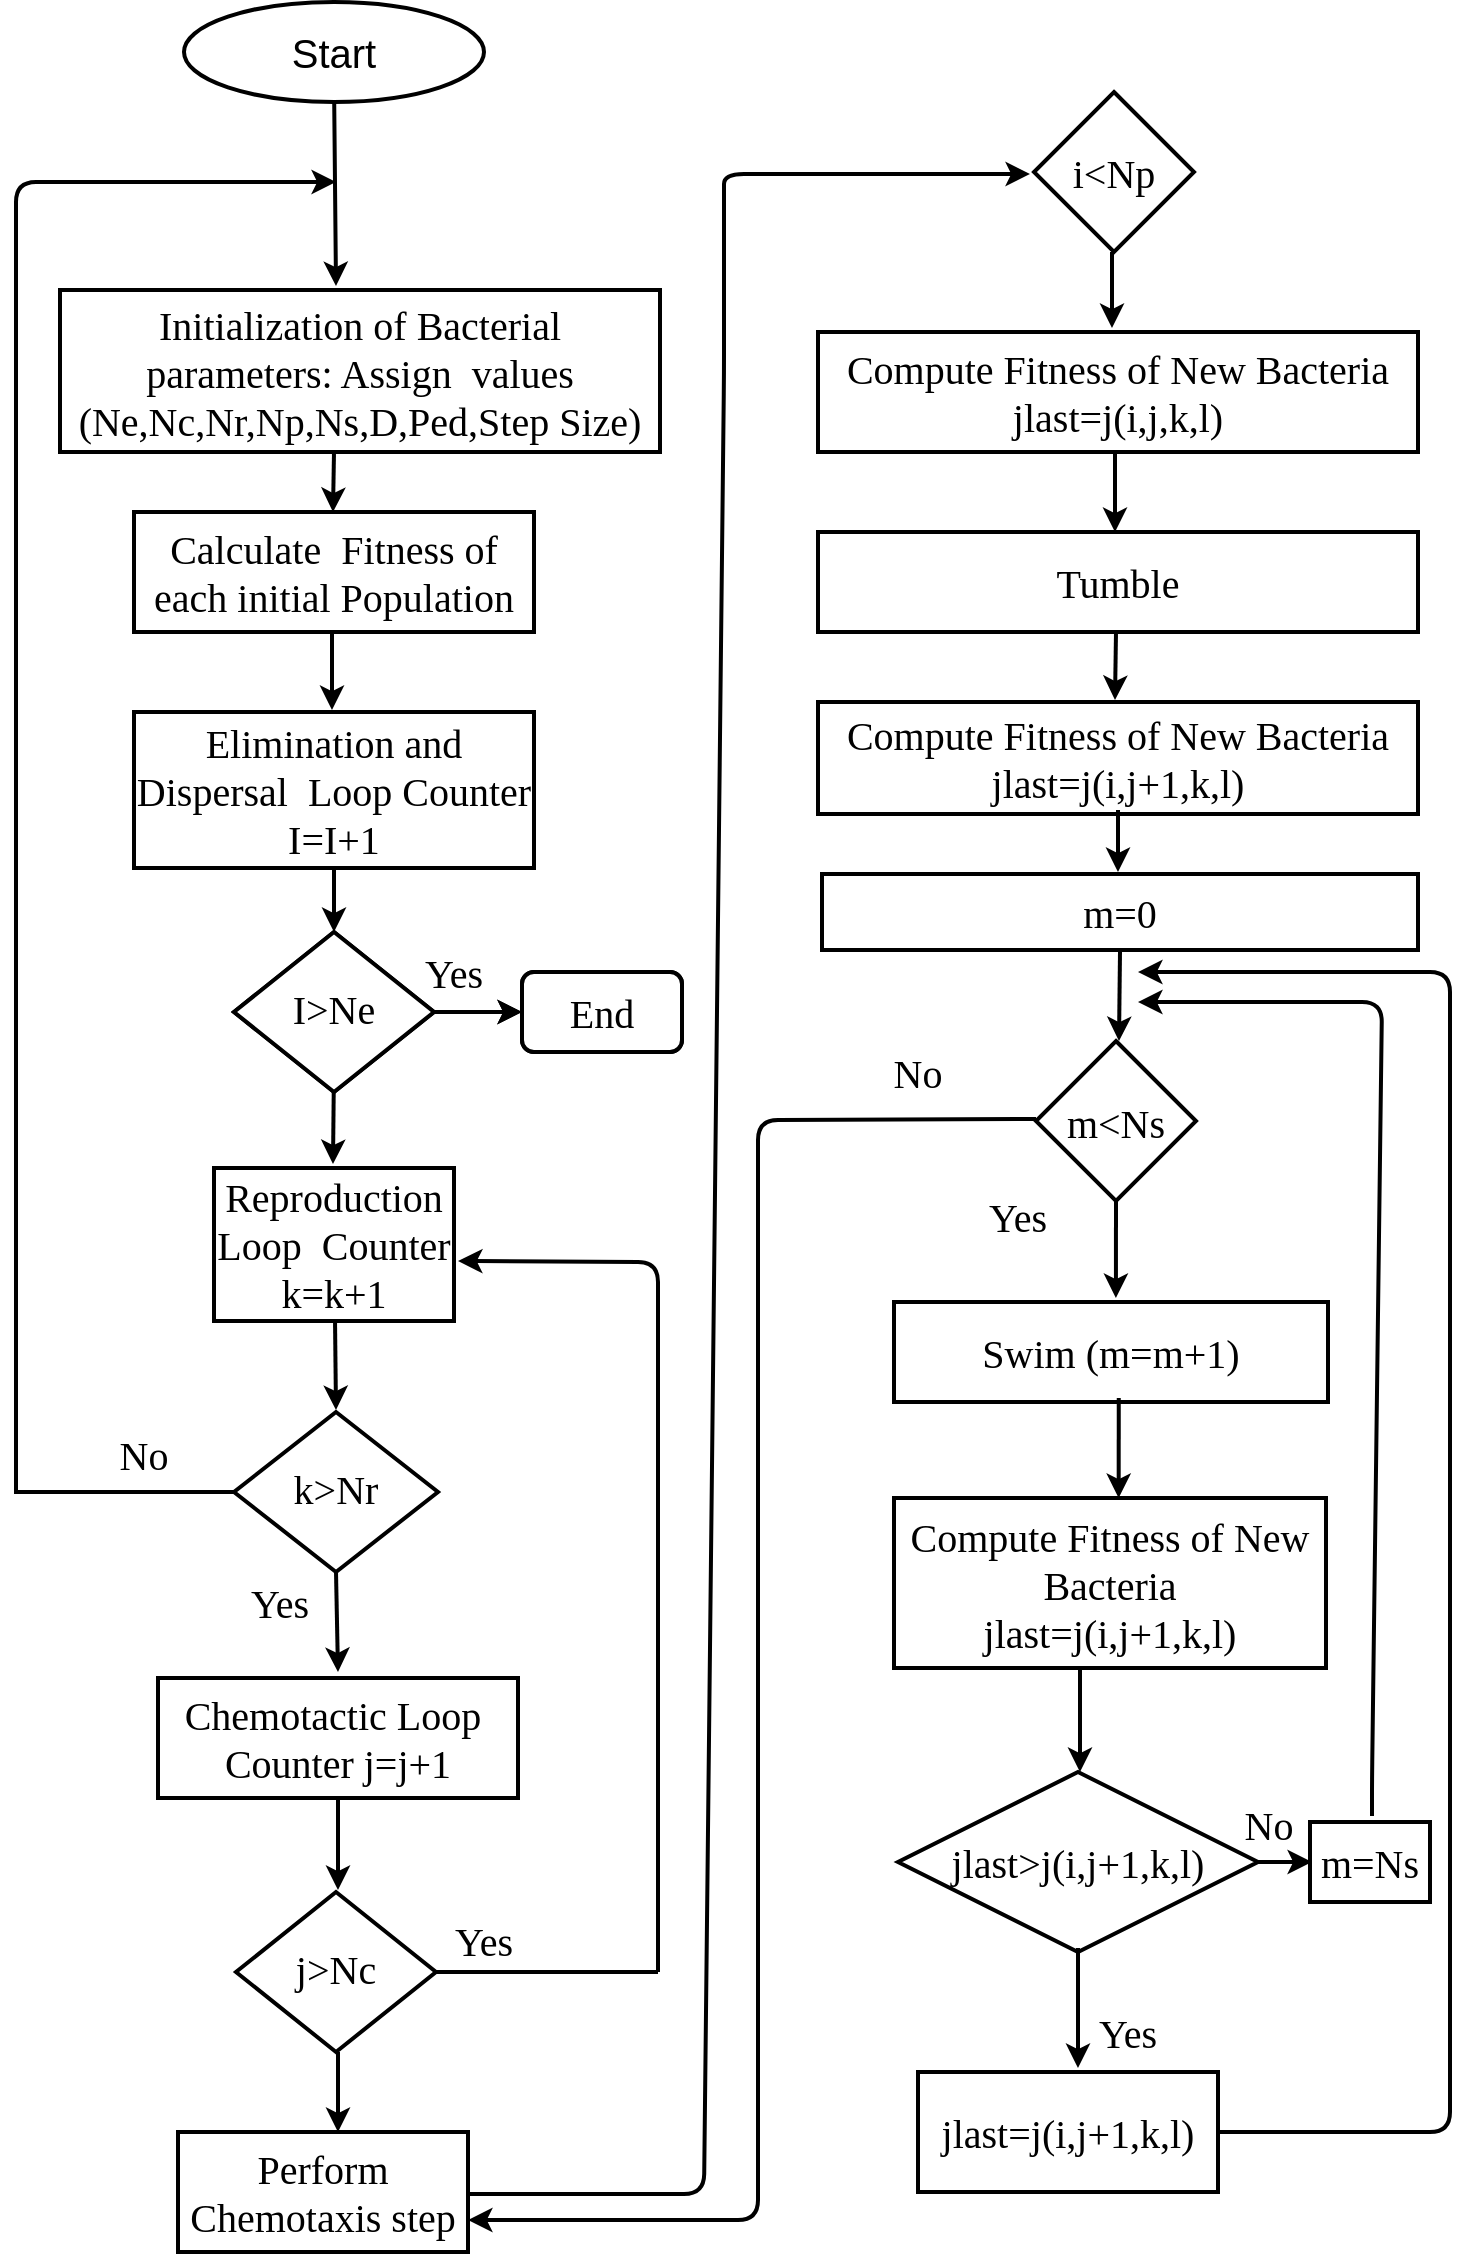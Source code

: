 <mxfile version="13.9.2" type="github">
  <diagram id="C5RBs43oDa-KdzZeNtuy" name="Page-1">
    <mxGraphModel dx="1157" dy="524" grid="1" gridSize="10" guides="1" tooltips="1" connect="1" arrows="1" fold="1" page="1" pageScale="1" pageWidth="827" pageHeight="1169" math="0" shadow="0">
      <root>
        <mxCell id="WIyWlLk6GJQsqaUBKTNV-0" />
        <mxCell id="WIyWlLk6GJQsqaUBKTNV-1" parent="WIyWlLk6GJQsqaUBKTNV-0" />
        <mxCell id="tfYyAaMDnJZws7YWlqId-103" value="" style="endArrow=classic;html=1;strokeWidth=2;fontSize=20;fontStyle=0;fontFamily=Times New Roman;" parent="WIyWlLk6GJQsqaUBKTNV-1" edge="1">
          <mxGeometry x="50" y="72" width="50" height="50" as="geometry">
            <mxPoint x="665" y="957" as="sourcePoint" />
            <mxPoint x="699" y="957" as="targetPoint" />
            <Array as="points" />
          </mxGeometry>
        </mxCell>
        <mxCell id="tfYyAaMDnJZws7YWlqId-75" value="" style="endArrow=classic;html=1;strokeWidth=2;fontSize=20;fontStyle=0;fontFamily=Times New Roman;" parent="WIyWlLk6GJQsqaUBKTNV-1" edge="1">
          <mxGeometry x="50" y="72" width="50" height="50" as="geometry">
            <mxPoint x="583" y="845" as="sourcePoint" />
            <mxPoint x="583" y="912" as="targetPoint" />
          </mxGeometry>
        </mxCell>
        <mxCell id="tfYyAaMDnJZws7YWlqId-16" value="" style="endArrow=classic;html=1;strokeWidth=2;exitX=0.5;exitY=1;exitDx=0;exitDy=0;fontSize=20;fontStyle=0;fontFamily=Times New Roman;" parent="WIyWlLk6GJQsqaUBKTNV-1" source="tfYyAaMDnJZws7YWlqId-15" edge="1">
          <mxGeometry x="50" y="72" width="50" height="50" as="geometry">
            <mxPoint x="207" y="812" as="sourcePoint" />
            <mxPoint x="212" y="862" as="targetPoint" />
          </mxGeometry>
        </mxCell>
        <mxCell id="tfYyAaMDnJZws7YWlqId-42" value="" style="endArrow=classic;html=1;entryX=1;entryY=0.5;entryDx=0;entryDy=0;strokeWidth=2;fontSize=20;fontStyle=0;fontFamily=Times New Roman;" parent="WIyWlLk6GJQsqaUBKTNV-1" edge="1">
          <mxGeometry x="50" y="72" width="50" height="50" as="geometry">
            <mxPoint x="372" y="1012" as="sourcePoint" />
            <mxPoint x="272" y="656.5" as="targetPoint" />
            <Array as="points">
              <mxPoint x="372" y="657" />
            </Array>
          </mxGeometry>
        </mxCell>
        <mxCell id="tfYyAaMDnJZws7YWlqId-50" value="&lt;span style=&quot;font-size: 20px;&quot;&gt;&lt;font style=&quot;font-size: 20px;&quot;&gt;i&amp;lt;Np&lt;/font&gt;&lt;/span&gt;" style="rhombus;whiteSpace=wrap;html=1;strokeWidth=2;fontSize=20;fontStyle=0;fontFamily=Times New Roman;" parent="WIyWlLk6GJQsqaUBKTNV-1" vertex="1">
          <mxGeometry x="560" y="72" width="80" height="80" as="geometry" />
        </mxCell>
        <mxCell id="tfYyAaMDnJZws7YWlqId-52" value="&lt;span style=&quot;font-size: 20px;&quot;&gt;&lt;font style=&quot;font-size: 20px;&quot;&gt;Tumble&lt;/font&gt;&lt;/span&gt;" style="rounded=0;whiteSpace=wrap;html=1;strokeWidth=2;fontSize=20;fontStyle=0;fontFamily=Times New Roman;" parent="WIyWlLk6GJQsqaUBKTNV-1" vertex="1">
          <mxGeometry x="452" y="292" width="300" height="50" as="geometry" />
        </mxCell>
        <mxCell id="tfYyAaMDnJZws7YWlqId-53" value="" style="endArrow=classic;html=1;strokeWidth=2;fontSize=20;fontStyle=0;fontFamily=Times New Roman;" parent="WIyWlLk6GJQsqaUBKTNV-1" edge="1">
          <mxGeometry x="50" y="72" width="50" height="50" as="geometry">
            <mxPoint x="599" y="152" as="sourcePoint" />
            <mxPoint x="599" y="190" as="targetPoint" />
          </mxGeometry>
        </mxCell>
        <mxCell id="tfYyAaMDnJZws7YWlqId-54" value="" style="endArrow=classic;html=1;strokeWidth=2;fontSize=20;fontStyle=0;fontFamily=Times New Roman;" parent="WIyWlLk6GJQsqaUBKTNV-1" edge="1">
          <mxGeometry x="50" y="72" width="50" height="50" as="geometry">
            <mxPoint x="600.5" y="242" as="sourcePoint" />
            <mxPoint x="600.5" y="292" as="targetPoint" />
          </mxGeometry>
        </mxCell>
        <mxCell id="tfYyAaMDnJZws7YWlqId-55" value="&lt;font style=&quot;font-size: 20px;&quot;&gt;&lt;span style=&quot;font-size: 20px;&quot;&gt;Compute Fitness of New Bacteria&lt;br style=&quot;font-size: 20px;&quot;&gt;jlast=j(i,j,k,l)&lt;/span&gt;&lt;/font&gt;" style="rounded=0;whiteSpace=wrap;html=1;strokeWidth=2;fontSize=20;fontStyle=0;fontFamily=Times New Roman;" parent="WIyWlLk6GJQsqaUBKTNV-1" vertex="1">
          <mxGeometry x="452" y="192" width="300" height="60" as="geometry" />
        </mxCell>
        <mxCell id="tfYyAaMDnJZws7YWlqId-56" value="&lt;span style=&quot;font-size: 20px;&quot;&gt;Compute Fitness of New Bacteria&lt;br style=&quot;font-size: 20px;&quot;&gt;jlast=j(i,j+1,k,l)&lt;/span&gt;" style="rounded=0;whiteSpace=wrap;html=1;strokeWidth=2;fontSize=20;fontStyle=0;fontFamily=Times New Roman;" parent="WIyWlLk6GJQsqaUBKTNV-1" vertex="1">
          <mxGeometry x="490" y="775" width="216" height="85" as="geometry" />
        </mxCell>
        <mxCell id="tfYyAaMDnJZws7YWlqId-60" value="&lt;span style=&quot;font-size: 20px;&quot;&gt;&lt;font style=&quot;font-size: 20px;&quot;&gt;Swim (m=m+1)&lt;/font&gt;&lt;/span&gt;" style="rounded=0;whiteSpace=wrap;html=1;strokeWidth=2;fontSize=20;fontStyle=0;fontFamily=Times New Roman;" parent="WIyWlLk6GJQsqaUBKTNV-1" vertex="1">
          <mxGeometry x="490" y="677" width="217" height="50" as="geometry" />
        </mxCell>
        <mxCell id="tfYyAaMDnJZws7YWlqId-64" value="No" style="text;html=1;strokeColor=none;fillColor=none;align=center;verticalAlign=middle;whiteSpace=wrap;rounded=0;fontSize=20;fontStyle=0;fontFamily=Times New Roman;strokeWidth=2;" parent="WIyWlLk6GJQsqaUBKTNV-1" vertex="1">
          <mxGeometry x="632" y="482" width="40" height="20" as="geometry" />
        </mxCell>
        <mxCell id="tfYyAaMDnJZws7YWlqId-65" value="" style="endArrow=classic;html=1;strokeWidth=2;fontSize=20;fontStyle=0;entryX=0.595;entryY=0.14;entryDx=0;entryDy=0;entryPerimeter=0;fontFamily=Times New Roman;" parent="WIyWlLk6GJQsqaUBKTNV-1" edge="1">
          <mxGeometry x="50" y="72" width="50" height="50" as="geometry">
            <mxPoint x="601" y="625" as="sourcePoint" />
            <mxPoint x="600.95" y="675" as="targetPoint" />
          </mxGeometry>
        </mxCell>
        <mxCell id="tfYyAaMDnJZws7YWlqId-67" value="&lt;span style=&quot;font-size: 20px;&quot;&gt;Yes&lt;/span&gt;" style="text;html=1;strokeColor=none;fillColor=none;align=center;verticalAlign=middle;whiteSpace=wrap;rounded=0;fontSize=20;fontStyle=0;fontFamily=Times New Roman;strokeWidth=2;" parent="WIyWlLk6GJQsqaUBKTNV-1" vertex="1">
          <mxGeometry x="532" y="624" width="40" height="20" as="geometry" />
        </mxCell>
        <mxCell id="tfYyAaMDnJZws7YWlqId-68" value="&lt;span style=&quot;font-size: 20px;&quot;&gt;&lt;font style=&quot;font-size: 20px;&quot;&gt;m&amp;lt;Ns&lt;/font&gt;&lt;/span&gt;" style="rhombus;whiteSpace=wrap;html=1;strokeWidth=2;fontSize=20;fontStyle=0;fontFamily=Times New Roman;" parent="WIyWlLk6GJQsqaUBKTNV-1" vertex="1">
          <mxGeometry x="561" y="546.5" width="80" height="80" as="geometry" />
        </mxCell>
        <mxCell id="tfYyAaMDnJZws7YWlqId-72" value="&lt;span style=&quot;font-size: 20px;&quot;&gt;&lt;span style=&quot;font-size: 20px;&quot;&gt;&lt;font style=&quot;font-size: 20px;&quot;&gt;jlast&amp;gt;j(i,j+1,k,l)&lt;/font&gt;&lt;/span&gt;&lt;/span&gt;" style="rhombus;whiteSpace=wrap;html=1;strokeWidth=2;fontSize=20;fontStyle=0;fontFamily=Times New Roman;" parent="WIyWlLk6GJQsqaUBKTNV-1" vertex="1">
          <mxGeometry x="492" y="912" width="180" height="90" as="geometry" />
        </mxCell>
        <mxCell id="tfYyAaMDnJZws7YWlqId-78" value="&lt;span style=&quot;font-size: 20px;&quot;&gt;&lt;font style=&quot;font-size: 20px;&quot;&gt;m=Ns&lt;/font&gt;&lt;/span&gt;" style="rounded=0;whiteSpace=wrap;html=1;strokeWidth=2;fontSize=20;fontStyle=0;fontFamily=Times New Roman;" parent="WIyWlLk6GJQsqaUBKTNV-1" vertex="1">
          <mxGeometry x="698" y="937" width="60" height="40" as="geometry" />
        </mxCell>
        <mxCell id="tfYyAaMDnJZws7YWlqId-81" value="&lt;span style=&quot;font-size: 20px;&quot;&gt;&lt;font style=&quot;font-size: 20px;&quot;&gt;&lt;span style=&quot;font-size: 20px;&quot;&gt;jlast=j(i,j+1,k,l)&lt;/span&gt;&lt;/font&gt;&lt;/span&gt;" style="rounded=0;whiteSpace=wrap;html=1;strokeWidth=2;fontSize=20;fontStyle=0;fontFamily=Times New Roman;" parent="WIyWlLk6GJQsqaUBKTNV-1" vertex="1">
          <mxGeometry x="502" y="1062" width="150" height="60" as="geometry" />
        </mxCell>
        <mxCell id="tfYyAaMDnJZws7YWlqId-83" value="" style="endArrow=classic;html=1;strokeWidth=2;fontSize=20;fontStyle=0;exitX=1;exitY=0.5;exitDx=0;exitDy=0;fontFamily=Times New Roman;" parent="WIyWlLk6GJQsqaUBKTNV-1" source="tfYyAaMDnJZws7YWlqId-81" edge="1">
          <mxGeometry x="50" y="72" width="50" height="50" as="geometry">
            <mxPoint x="661" y="1092" as="sourcePoint" />
            <mxPoint x="612" y="512" as="targetPoint" />
            <Array as="points">
              <mxPoint x="768" y="1092" />
              <mxPoint x="768" y="512" />
              <mxPoint x="708" y="512" />
              <mxPoint x="638" y="512" />
              <mxPoint x="681" y="512" />
            </Array>
          </mxGeometry>
        </mxCell>
        <mxCell id="tfYyAaMDnJZws7YWlqId-84" value="" style="endArrow=classic;html=1;strokeWidth=2;fontSize=20;fontStyle=0;fontFamily=Times New Roman;" parent="WIyWlLk6GJQsqaUBKTNV-1" edge="1">
          <mxGeometry x="50" y="72" width="50" height="50" as="geometry">
            <mxPoint x="729" y="934" as="sourcePoint" />
            <mxPoint x="612" y="527" as="targetPoint" />
            <Array as="points">
              <mxPoint x="729" y="917" />
              <mxPoint x="734" y="527" />
            </Array>
          </mxGeometry>
        </mxCell>
        <mxCell id="tfYyAaMDnJZws7YWlqId-89" value="&lt;span style=&quot;font-size: 20px;&quot;&gt;Compute Fitness of New Bacteria&lt;br style=&quot;font-size: 20px;&quot;&gt;jlast=j(i,j+1,k,l)&lt;/span&gt;" style="rounded=0;whiteSpace=wrap;html=1;strokeWidth=2;fontSize=20;fontStyle=0;fontFamily=Times New Roman;" parent="WIyWlLk6GJQsqaUBKTNV-1" vertex="1">
          <mxGeometry x="452" y="377" width="300" height="56" as="geometry" />
        </mxCell>
        <mxCell id="tfYyAaMDnJZws7YWlqId-93" value="&lt;span style=&quot;font-size: 20px;&quot;&gt;&lt;font style=&quot;font-size: 20px;&quot;&gt;m=0&lt;/font&gt;&lt;/span&gt;" style="rounded=0;whiteSpace=wrap;html=1;strokeWidth=2;fontSize=20;fontStyle=0;fontFamily=Times New Roman;" parent="WIyWlLk6GJQsqaUBKTNV-1" vertex="1">
          <mxGeometry x="454" y="463" width="298" height="38" as="geometry" />
        </mxCell>
        <mxCell id="tfYyAaMDnJZws7YWlqId-97" value="" style="endArrow=classic;html=1;exitX=1;exitY=0.5;exitDx=0;exitDy=0;strokeWidth=2;fontSize=20;fontStyle=0;entryX=0;entryY=0.5;entryDx=0;entryDy=0;fontFamily=Times New Roman;" parent="WIyWlLk6GJQsqaUBKTNV-1" edge="1">
          <mxGeometry x="48" y="74" width="50" height="50" as="geometry">
            <mxPoint x="215" y="1123" as="sourcePoint" />
            <mxPoint x="558" y="113" as="targetPoint" />
            <Array as="points">
              <mxPoint x="395" y="1123" />
              <mxPoint x="405" y="213" />
              <mxPoint x="405" y="133" />
              <mxPoint x="405" y="113" />
            </Array>
          </mxGeometry>
        </mxCell>
        <mxCell id="tfYyAaMDnJZws7YWlqId-98" value="" style="endArrow=classic;html=1;strokeWidth=2;fontSize=20;fontStyle=0;fontFamily=Times New Roman;" parent="WIyWlLk6GJQsqaUBKTNV-1" edge="1">
          <mxGeometry x="50" y="72" width="50" height="50" as="geometry">
            <mxPoint x="601" y="342" as="sourcePoint" />
            <mxPoint x="600.5" y="376" as="targetPoint" />
          </mxGeometry>
        </mxCell>
        <mxCell id="tfYyAaMDnJZws7YWlqId-101" value="" style="endArrow=classic;html=1;strokeWidth=2;fontSize=20;fontStyle=0;fontFamily=Times New Roman;" parent="WIyWlLk6GJQsqaUBKTNV-1" edge="1">
          <mxGeometry x="50" y="70" width="50" height="50" as="geometry">
            <mxPoint x="582" y="1000" as="sourcePoint" />
            <mxPoint x="582" y="1060" as="targetPoint" />
            <Array as="points" />
          </mxGeometry>
        </mxCell>
        <mxCell id="tfYyAaMDnJZws7YWlqId-82" value="&lt;span style=&quot;font-size: 20px;&quot;&gt;&lt;font style=&quot;font-size: 20px;&quot;&gt;No&lt;/font&gt;&lt;/span&gt;" style="text;html=1;strokeColor=none;fillColor=none;align=center;verticalAlign=middle;whiteSpace=wrap;rounded=0;fontSize=20;fontStyle=0;fontFamily=Times New Roman;strokeWidth=2;" parent="WIyWlLk6GJQsqaUBKTNV-1" vertex="1">
          <mxGeometry x="654" y="928" width="47" height="20" as="geometry" />
        </mxCell>
        <mxCell id="tfYyAaMDnJZws7YWlqId-104" value="" style="endArrow=classic;html=1;strokeWidth=2;fontSize=20;fontStyle=0;fontFamily=Times New Roman;" parent="WIyWlLk6GJQsqaUBKTNV-1" edge="1">
          <mxGeometry x="50" y="72" width="50" height="50" as="geometry">
            <mxPoint x="602" y="431" as="sourcePoint" />
            <mxPoint x="602" y="462" as="targetPoint" />
            <Array as="points">
              <mxPoint x="602" y="462" />
            </Array>
          </mxGeometry>
        </mxCell>
        <mxCell id="tfYyAaMDnJZws7YWlqId-105" value="&lt;font style=&quot;font-size: 20px;&quot;&gt;&lt;span style=&quot;font-size: 20px;&quot;&gt;Yes&lt;/span&gt;&lt;/font&gt;" style="text;html=1;strokeColor=none;fillColor=none;align=center;verticalAlign=middle;whiteSpace=wrap;rounded=0;fontSize=20;fontStyle=0;fontFamily=Times New Roman;strokeWidth=2;" parent="WIyWlLk6GJQsqaUBKTNV-1" vertex="1">
          <mxGeometry x="587" y="1032" width="40" height="20" as="geometry" />
        </mxCell>
        <mxCell id="tfYyAaMDnJZws7YWlqId-106" value="" style="endArrow=classic;html=1;exitX=0;exitY=0.5;exitDx=0;exitDy=0;entryX=1;entryY=0.75;entryDx=0;entryDy=0;strokeWidth=2;fontSize=20;fontStyle=0;fontFamily=Times New Roman;" parent="WIyWlLk6GJQsqaUBKTNV-1" edge="1">
          <mxGeometry x="50" y="75" width="50" height="50" as="geometry">
            <mxPoint x="561" y="585.5" as="sourcePoint" />
            <mxPoint x="277" y="1136" as="targetPoint" />
            <Array as="points">
              <mxPoint x="422" y="586" />
              <mxPoint x="422" y="1136" />
            </Array>
          </mxGeometry>
        </mxCell>
        <mxCell id="tfYyAaMDnJZws7YWlqId-107" value="&lt;span style=&quot;font-size: 20px;&quot;&gt;&lt;font style=&quot;font-size: 20px;&quot;&gt;No&lt;/font&gt;&lt;/span&gt;" style="text;html=1;strokeColor=none;fillColor=none;align=center;verticalAlign=middle;whiteSpace=wrap;rounded=0;fontSize=20;fontStyle=0;fontFamily=Times New Roman;strokeWidth=2;" parent="WIyWlLk6GJQsqaUBKTNV-1" vertex="1">
          <mxGeometry x="482" y="552" width="40" height="20" as="geometry" />
        </mxCell>
        <mxCell id="tfYyAaMDnJZws7YWlqId-9" value="&lt;font style=&quot;font-size: 20px;&quot;&gt;&lt;span style=&quot;font-size: 20px;&quot;&gt;Chemotactic Loop&amp;nbsp; Counter j=j+1&lt;/span&gt;&lt;/font&gt;" style="rounded=0;whiteSpace=wrap;html=1;strokeWidth=2;fontSize=20;fontStyle=0;fontFamily=Times New Roman;" parent="WIyWlLk6GJQsqaUBKTNV-1" vertex="1">
          <mxGeometry x="122" y="865" width="180" height="60" as="geometry" />
        </mxCell>
        <mxCell id="tfYyAaMDnJZws7YWlqId-41" value="&lt;font style=&quot;font-size: 20px;&quot;&gt;&lt;span style=&quot;font-size: 20px;&quot;&gt;j&amp;gt;Nc&lt;/span&gt;&lt;/font&gt;" style="rhombus;whiteSpace=wrap;html=1;shadow=0;fontFamily=Times New Roman;fontSize=20;align=center;strokeWidth=2;spacing=6;spacingTop=-4;fontStyle=0" parent="WIyWlLk6GJQsqaUBKTNV-1" vertex="1">
          <mxGeometry x="161" y="972" width="100" height="80" as="geometry" />
        </mxCell>
        <mxCell id="tfYyAaMDnJZws7YWlqId-43" value="" style="endArrow=classic;html=1;strokeWidth=2;fontSize=20;fontStyle=0;exitX=0.5;exitY=1;exitDx=0;exitDy=0;fontFamily=Times New Roman;" parent="WIyWlLk6GJQsqaUBKTNV-1" edge="1">
          <mxGeometry x="142" y="871" width="50" height="50" as="geometry">
            <mxPoint x="212" y="924" as="sourcePoint" />
            <mxPoint x="212" y="971" as="targetPoint" />
          </mxGeometry>
        </mxCell>
        <mxCell id="tfYyAaMDnJZws7YWlqId-44" value="" style="endArrow=none;html=1;exitX=1;exitY=0.5;exitDx=0;exitDy=0;strokeWidth=2;fontSize=20;fontStyle=0;fontFamily=Times New Roman;" parent="WIyWlLk6GJQsqaUBKTNV-1" source="tfYyAaMDnJZws7YWlqId-41" edge="1">
          <mxGeometry x="142" y="872" width="50" height="50" as="geometry">
            <mxPoint x="214" y="1022" as="sourcePoint" />
            <mxPoint x="372" y="1012" as="targetPoint" />
          </mxGeometry>
        </mxCell>
        <mxCell id="tfYyAaMDnJZws7YWlqId-46" value="&lt;font style=&quot;font-size: 20px;&quot;&gt;&lt;span style=&quot;font-size: 20px;&quot;&gt;Yes&lt;/span&gt;&lt;/font&gt;" style="text;html=1;strokeColor=none;fillColor=none;align=center;verticalAlign=middle;whiteSpace=wrap;rounded=0;fontSize=20;fontStyle=0;fontFamily=Times New Roman;strokeWidth=2;" parent="WIyWlLk6GJQsqaUBKTNV-1" vertex="1">
          <mxGeometry x="265" y="986" width="40" height="20" as="geometry" />
        </mxCell>
        <mxCell id="tfYyAaMDnJZws7YWlqId-95" value="&lt;span style=&quot;font-size: 20px;&quot;&gt;&lt;font style=&quot;font-size: 20px;&quot;&gt;Perform Chemotaxis step&lt;/font&gt;&lt;/span&gt;" style="rounded=0;whiteSpace=wrap;html=1;strokeWidth=2;fontSize=20;fontStyle=0;fontFamily=Times New Roman;" parent="WIyWlLk6GJQsqaUBKTNV-1" vertex="1">
          <mxGeometry x="132" y="1092" width="145" height="60" as="geometry" />
        </mxCell>
        <mxCell id="tfYyAaMDnJZws7YWlqId-96" value="" style="endArrow=classic;html=1;strokeWidth=2;fontSize=20;fontStyle=0;fontFamily=Times New Roman;" parent="WIyWlLk6GJQsqaUBKTNV-1" edge="1">
          <mxGeometry x="145" y="872" width="50" height="50" as="geometry">
            <mxPoint x="212" y="1052" as="sourcePoint" />
            <mxPoint x="212" y="1092" as="targetPoint" />
          </mxGeometry>
        </mxCell>
        <mxCell id="WIyWlLk6GJQsqaUBKTNV-10" value="&lt;font style=&quot;font-size: 20px;&quot;&gt;&lt;span style=&quot;font-size: 20px;&quot;&gt;I&amp;gt;Ne&lt;/span&gt;&lt;/font&gt;" style="rhombus;whiteSpace=wrap;html=1;shadow=0;fontFamily=Times New Roman;fontSize=20;align=center;strokeWidth=2;spacing=6;spacingTop=-4;fontStyle=0" parent="WIyWlLk6GJQsqaUBKTNV-1" vertex="1">
          <mxGeometry x="160" y="492" width="100" height="80" as="geometry" />
        </mxCell>
        <mxCell id="WIyWlLk6GJQsqaUBKTNV-12" value="&lt;font style=&quot;font-size: 20px;&quot;&gt;&lt;span style=&quot;font-size: 20px;&quot;&gt;End&lt;/span&gt;&lt;/font&gt;" style="rounded=1;whiteSpace=wrap;html=1;fontSize=20;glass=0;strokeWidth=2;shadow=0;fontStyle=0;fontFamily=Times New Roman;" parent="WIyWlLk6GJQsqaUBKTNV-1" vertex="1">
          <mxGeometry x="304" y="512" width="80" height="40" as="geometry" />
        </mxCell>
        <mxCell id="tfYyAaMDnJZws7YWlqId-1" value="" style="endArrow=classic;html=1;entryX=0.5;entryY=0;entryDx=0;entryDy=0;fontSize=20;fontStyle=0;fontFamily=Times New Roman;strokeWidth=2;" parent="WIyWlLk6GJQsqaUBKTNV-1" edge="1">
          <mxGeometry x="50" y="82" width="50" height="50" as="geometry">
            <mxPoint x="110" y="238.667" as="sourcePoint" />
            <mxPoint x="150" y="232" as="targetPoint" />
          </mxGeometry>
        </mxCell>
        <mxCell id="tfYyAaMDnJZws7YWlqId-2" value="&lt;span style=&quot;font-size: 20px;&quot;&gt;&lt;font style=&quot;font-size: 20px;&quot;&gt;Calculate&amp;nbsp; Fitness of each initial Population&lt;/font&gt;&lt;/span&gt;" style="rounded=0;whiteSpace=wrap;html=1;strokeWidth=2;fontSize=20;fontStyle=0;fontFamily=Times New Roman;" parent="WIyWlLk6GJQsqaUBKTNV-1" vertex="1">
          <mxGeometry x="110" y="282" width="200" height="60" as="geometry" />
        </mxCell>
        <mxCell id="tfYyAaMDnJZws7YWlqId-6" value="" style="endArrow=classic;html=1;strokeWidth=2;fontSize=20;fontStyle=0;fontFamily=Times New Roman;" parent="WIyWlLk6GJQsqaUBKTNV-1" edge="1">
          <mxGeometry x="50" y="81" width="50" height="50" as="geometry">
            <mxPoint x="209" y="341" as="sourcePoint" />
            <mxPoint x="209" y="381" as="targetPoint" />
            <Array as="points">
              <mxPoint x="209" y="361" />
            </Array>
          </mxGeometry>
        </mxCell>
        <mxCell id="tfYyAaMDnJZws7YWlqId-7" value="&lt;font style=&quot;font-size: 20px;&quot;&gt;&lt;span style=&quot;font-size: 20px;&quot;&gt;Elimination and Dispersal&amp;nbsp; Loop Counter I=I+1&lt;/span&gt;&lt;/font&gt;" style="rounded=0;whiteSpace=wrap;html=1;strokeWidth=2;fontSize=20;fontStyle=0;fontFamily=Times New Roman;" parent="WIyWlLk6GJQsqaUBKTNV-1" vertex="1">
          <mxGeometry x="110" y="382" width="200" height="60" as="geometry" />
        </mxCell>
        <mxCell id="tfYyAaMDnJZws7YWlqId-10" value="" style="endArrow=classic;html=1;entryX=0.5;entryY=0;entryDx=0;entryDy=0;strokeWidth=2;fontSize=20;fontStyle=0;fontFamily=Times New Roman;" parent="WIyWlLk6GJQsqaUBKTNV-1" target="WIyWlLk6GJQsqaUBKTNV-10" edge="1">
          <mxGeometry x="50" y="82" width="50" height="50" as="geometry">
            <mxPoint x="210" y="442" as="sourcePoint" />
            <mxPoint x="260" y="442" as="targetPoint" />
            <Array as="points">
              <mxPoint x="210" y="442" />
              <mxPoint x="210" y="462" />
            </Array>
          </mxGeometry>
        </mxCell>
        <mxCell id="tfYyAaMDnJZws7YWlqId-12" value="" style="endArrow=classic;html=1;strokeWidth=2;fontSize=20;fontStyle=0;fontFamily=Times New Roman;" parent="WIyWlLk6GJQsqaUBKTNV-1" edge="1">
          <mxGeometry x="50" y="68" width="50" height="50" as="geometry">
            <mxPoint x="210" y="558" as="sourcePoint" />
            <mxPoint x="209.5" y="608" as="targetPoint" />
          </mxGeometry>
        </mxCell>
        <mxCell id="tfYyAaMDnJZws7YWlqId-14" value="" style="endArrow=classic;html=1;strokeWidth=2;fontSize=20;fontStyle=0;fontFamily=Times New Roman;" parent="WIyWlLk6GJQsqaUBKTNV-1" edge="1">
          <mxGeometry x="51" y="81" width="50" height="50" as="geometry">
            <mxPoint x="210.5" y="685.5" as="sourcePoint" />
            <mxPoint x="211" y="731" as="targetPoint" />
          </mxGeometry>
        </mxCell>
        <mxCell id="tfYyAaMDnJZws7YWlqId-15" value="&lt;font style=&quot;font-size: 20px;&quot;&gt;&lt;span style=&quot;font-size: 20px;&quot;&gt;k&amp;gt;Nr&lt;/span&gt;&lt;/font&gt;" style="rhombus;whiteSpace=wrap;html=1;shadow=0;fontFamily=Times New Roman;fontSize=20;align=center;strokeWidth=2;spacing=6;spacingTop=-4;fontStyle=0" parent="WIyWlLk6GJQsqaUBKTNV-1" vertex="1">
          <mxGeometry x="160" y="732" width="102" height="80" as="geometry" />
        </mxCell>
        <mxCell id="tfYyAaMDnJZws7YWlqId-19" value="&lt;font style=&quot;font-size: 20px;&quot;&gt;&lt;span style=&quot;font-size: 20px;&quot;&gt;Yes&lt;/span&gt;&lt;/font&gt;" style="text;html=1;strokeColor=none;fillColor=none;align=center;verticalAlign=middle;whiteSpace=wrap;rounded=0;fontSize=20;fontStyle=0;fontFamily=Times New Roman;strokeWidth=2;" parent="WIyWlLk6GJQsqaUBKTNV-1" vertex="1">
          <mxGeometry x="163" y="817" width="40" height="20" as="geometry" />
        </mxCell>
        <mxCell id="tfYyAaMDnJZws7YWlqId-23" value="&lt;span style=&quot;font-size: 20px;&quot;&gt;&lt;font style=&quot;font-size: 20px;&quot;&gt;No&lt;/font&gt;&lt;/span&gt;" style="text;html=1;strokeColor=none;fillColor=none;align=center;verticalAlign=middle;whiteSpace=wrap;rounded=0;fontSize=20;fontStyle=0;fontFamily=Times New Roman;strokeWidth=2;" parent="WIyWlLk6GJQsqaUBKTNV-1" vertex="1">
          <mxGeometry x="95" y="743" width="40" height="20" as="geometry" />
        </mxCell>
        <mxCell id="tfYyAaMDnJZws7YWlqId-26" value="" style="endArrow=classic;html=1;entryX=0;entryY=0.5;entryDx=0;entryDy=0;exitX=1;exitY=0.5;exitDx=0;exitDy=0;fontSize=20;fontStyle=0;fontFamily=Times New Roman;strokeWidth=2;" parent="WIyWlLk6GJQsqaUBKTNV-1" source="WIyWlLk6GJQsqaUBKTNV-10" target="WIyWlLk6GJQsqaUBKTNV-12" edge="1">
          <mxGeometry x="50" y="82" width="50" height="50" as="geometry">
            <mxPoint x="240" y="531.5" as="sourcePoint" />
            <mxPoint x="160" y="531.5" as="targetPoint" />
            <Array as="points" />
          </mxGeometry>
        </mxCell>
        <mxCell id="tfYyAaMDnJZws7YWlqId-32" value="" style="endArrow=classic;html=1;strokeWidth=2;fontSize=20;fontStyle=0;fontFamily=Times New Roman;" parent="WIyWlLk6GJQsqaUBKTNV-1" edge="1">
          <mxGeometry x="51" y="47" width="50" height="50" as="geometry">
            <mxPoint x="51" y="167" as="sourcePoint" />
            <mxPoint x="211" y="117" as="targetPoint" />
            <Array as="points">
              <mxPoint x="51" y="776" />
              <mxPoint x="51" y="167" />
              <mxPoint x="51" y="117" />
              <mxPoint x="131" y="117" />
            </Array>
          </mxGeometry>
        </mxCell>
        <mxCell id="tfYyAaMDnJZws7YWlqId-33" value="" style="endArrow=none;html=1;entryX=0;entryY=0.5;entryDx=0;entryDy=0;strokeWidth=2;fontSize=20;fontStyle=0;fontFamily=Times New Roman;" parent="WIyWlLk6GJQsqaUBKTNV-1" target="tfYyAaMDnJZws7YWlqId-15" edge="1">
          <mxGeometry x="50" y="82" width="50" height="50" as="geometry">
            <mxPoint x="50" y="772" as="sourcePoint" />
            <mxPoint x="190" y="832" as="targetPoint" />
            <Array as="points">
              <mxPoint x="60" y="772" />
              <mxPoint x="70" y="772" />
              <mxPoint x="80" y="772" />
            </Array>
          </mxGeometry>
        </mxCell>
        <mxCell id="tfYyAaMDnJZws7YWlqId-39" value="&lt;font style=&quot;font-size: 20px;&quot;&gt;&lt;span style=&quot;font-size: 20px;&quot;&gt;Yes&lt;/span&gt;&lt;/font&gt;" style="text;html=1;strokeColor=none;fillColor=none;align=center;verticalAlign=middle;whiteSpace=wrap;rounded=0;fontSize=20;fontStyle=0;fontFamily=Times New Roman;strokeWidth=2;" parent="WIyWlLk6GJQsqaUBKTNV-1" vertex="1">
          <mxGeometry x="250" y="502" width="40" height="20" as="geometry" />
        </mxCell>
        <mxCell id="y1z4_m4fHBBZxMNMTQE3-24" value="" style="endArrow=classic;html=1;exitX=0.5;exitY=1;exitDx=0;exitDy=0;strokeWidth=2;fontSize=20;fontStyle=0;fontFamily=Times New Roman;" parent="WIyWlLk6GJQsqaUBKTNV-1" edge="1">
          <mxGeometry x="50" y="57" width="50" height="50" as="geometry">
            <mxPoint x="210" y="74" as="sourcePoint" />
            <mxPoint x="211" y="169" as="targetPoint" />
            <Array as="points">
              <mxPoint x="210" y="66" />
            </Array>
          </mxGeometry>
        </mxCell>
        <mxCell id="y1z4_m4fHBBZxMNMTQE3-26" value="&lt;font style=&quot;font-size: 20px;&quot;&gt;&lt;span style=&quot;font-size: 20px;&quot;&gt;Initialization of Bacterial parameters: Assign&amp;nbsp; values (Ne,Nc,Nr,Np,Ns,D,Ped,Step Size)&lt;/span&gt;&lt;/font&gt;" style="rounded=0;whiteSpace=wrap;html=1;strokeWidth=2;fontSize=20;fontStyle=0;fontFamily=Times New Roman;" parent="WIyWlLk6GJQsqaUBKTNV-1" vertex="1">
          <mxGeometry x="73" y="171" width="300" height="81" as="geometry" />
        </mxCell>
        <mxCell id="y1z4_m4fHBBZxMNMTQE3-27" value="&lt;span style=&quot;font-size: 20px;&quot;&gt;&lt;font style=&quot;font-size: 20px;&quot;&gt;Calculate&amp;nbsp; Fitness of each initial Population&lt;/font&gt;&lt;/span&gt;" style="rounded=0;whiteSpace=wrap;html=1;strokeWidth=2;fontSize=20;fontStyle=0;fontFamily=Times New Roman;" parent="WIyWlLk6GJQsqaUBKTNV-1" vertex="1">
          <mxGeometry x="110" y="282" width="200" height="60" as="geometry" />
        </mxCell>
        <mxCell id="y1z4_m4fHBBZxMNMTQE3-28" value="&lt;font style=&quot;font-size: 20px;&quot;&gt;&lt;span style=&quot;font-size: 20px;&quot;&gt;Elimination and Dispersal&amp;nbsp; Loop Counter I=I+1&lt;/span&gt;&lt;/font&gt;" style="rounded=0;whiteSpace=wrap;html=1;strokeWidth=2;fontSize=20;fontStyle=0;fontFamily=Times New Roman;" parent="WIyWlLk6GJQsqaUBKTNV-1" vertex="1">
          <mxGeometry x="110" y="382" width="200" height="78" as="geometry" />
        </mxCell>
        <mxCell id="y1z4_m4fHBBZxMNMTQE3-29" value="&lt;font style=&quot;font-size: 20px;&quot;&gt;&lt;span style=&quot;font-size: 20px;&quot;&gt;I&amp;gt;Ne&lt;/span&gt;&lt;/font&gt;" style="rhombus;whiteSpace=wrap;html=1;shadow=0;fontFamily=Times New Roman;fontSize=20;align=center;strokeWidth=2;spacing=6;spacingTop=-4;fontStyle=0" parent="WIyWlLk6GJQsqaUBKTNV-1" vertex="1">
          <mxGeometry x="160" y="492" width="100" height="80" as="geometry" />
        </mxCell>
        <mxCell id="y1z4_m4fHBBZxMNMTQE3-30" value="&lt;font style=&quot;font-size: 20px;&quot;&gt;&lt;span style=&quot;font-size: 20px;&quot;&gt;End&lt;/span&gt;&lt;/font&gt;" style="rounded=1;whiteSpace=wrap;html=1;fontSize=20;glass=0;strokeWidth=2;shadow=0;fontStyle=0;fontFamily=Times New Roman;" parent="WIyWlLk6GJQsqaUBKTNV-1" vertex="1">
          <mxGeometry x="304" y="512" width="80" height="40" as="geometry" />
        </mxCell>
        <mxCell id="B-8rSfsb9Dq2jJHhvIVT-3" value="" style="edgeStyle=orthogonalEdgeStyle;rounded=0;orthogonalLoop=1;jettySize=auto;html=1;fontSize=20;strokeWidth=2;fontFamily=Times New Roman;" parent="WIyWlLk6GJQsqaUBKTNV-1" source="y1z4_m4fHBBZxMNMTQE3-29" target="y1z4_m4fHBBZxMNMTQE3-30" edge="1">
          <mxGeometry x="50" y="72" as="geometry" />
        </mxCell>
        <mxCell id="y1z4_m4fHBBZxMNMTQE3-31" value="&lt;font style=&quot;font-size: 20px;&quot;&gt;&lt;span style=&quot;font-size: 20px;&quot;&gt;Reproduction Loop&amp;nbsp; Counter k=k+1&lt;/span&gt;&lt;/font&gt;" style="rounded=0;whiteSpace=wrap;html=1;strokeWidth=2;fontSize=20;fontStyle=0;fontFamily=Times New Roman;" parent="WIyWlLk6GJQsqaUBKTNV-1" vertex="1">
          <mxGeometry x="150" y="610" width="120" height="76.5" as="geometry" />
        </mxCell>
        <mxCell id="B-8rSfsb9Dq2jJHhvIVT-2" value="" style="endArrow=classic;html=1;strokeWidth=2;fontSize=20;fontStyle=0;fontFamily=Times New Roman;" parent="WIyWlLk6GJQsqaUBKTNV-1" edge="1">
          <mxGeometry x="49.5" y="176" width="50" height="50" as="geometry">
            <mxPoint x="210" y="252" as="sourcePoint" />
            <mxPoint x="209.5" y="282" as="targetPoint" />
          </mxGeometry>
        </mxCell>
        <mxCell id="B-8rSfsb9Dq2jJHhvIVT-5" value="" style="endArrow=classic;html=1;strokeWidth=2;fontSize=20;fontStyle=0;fontFamily=Times New Roman;" parent="WIyWlLk6GJQsqaUBKTNV-1" edge="1">
          <mxGeometry x="50" y="72" width="50" height="50" as="geometry">
            <mxPoint x="603" y="502" as="sourcePoint" />
            <mxPoint x="602.5" y="546.5" as="targetPoint" />
            <Array as="points">
              <mxPoint x="602.5" y="546.5" />
            </Array>
          </mxGeometry>
        </mxCell>
        <mxCell id="zNqm4IPJPS_sS7HuOO-S-1" value="Start" style="ellipse;whiteSpace=wrap;html=1;fontSize=20;strokeWidth=2;" vertex="1" parent="WIyWlLk6GJQsqaUBKTNV-1">
          <mxGeometry x="135" y="27" width="150" height="50" as="geometry" />
        </mxCell>
        <mxCell id="zNqm4IPJPS_sS7HuOO-S-3" value="" style="endArrow=classic;html=1;strokeWidth=2;fontSize=20;fontStyle=0;entryX=0.595;entryY=0.14;entryDx=0;entryDy=0;entryPerimeter=0;fontFamily=Times New Roman;" edge="1" parent="WIyWlLk6GJQsqaUBKTNV-1">
          <mxGeometry x="51.38" y="172" width="50" height="50" as="geometry">
            <mxPoint x="602.38" y="725" as="sourcePoint" />
            <mxPoint x="602.33" y="775" as="targetPoint" />
          </mxGeometry>
        </mxCell>
      </root>
    </mxGraphModel>
  </diagram>
</mxfile>
